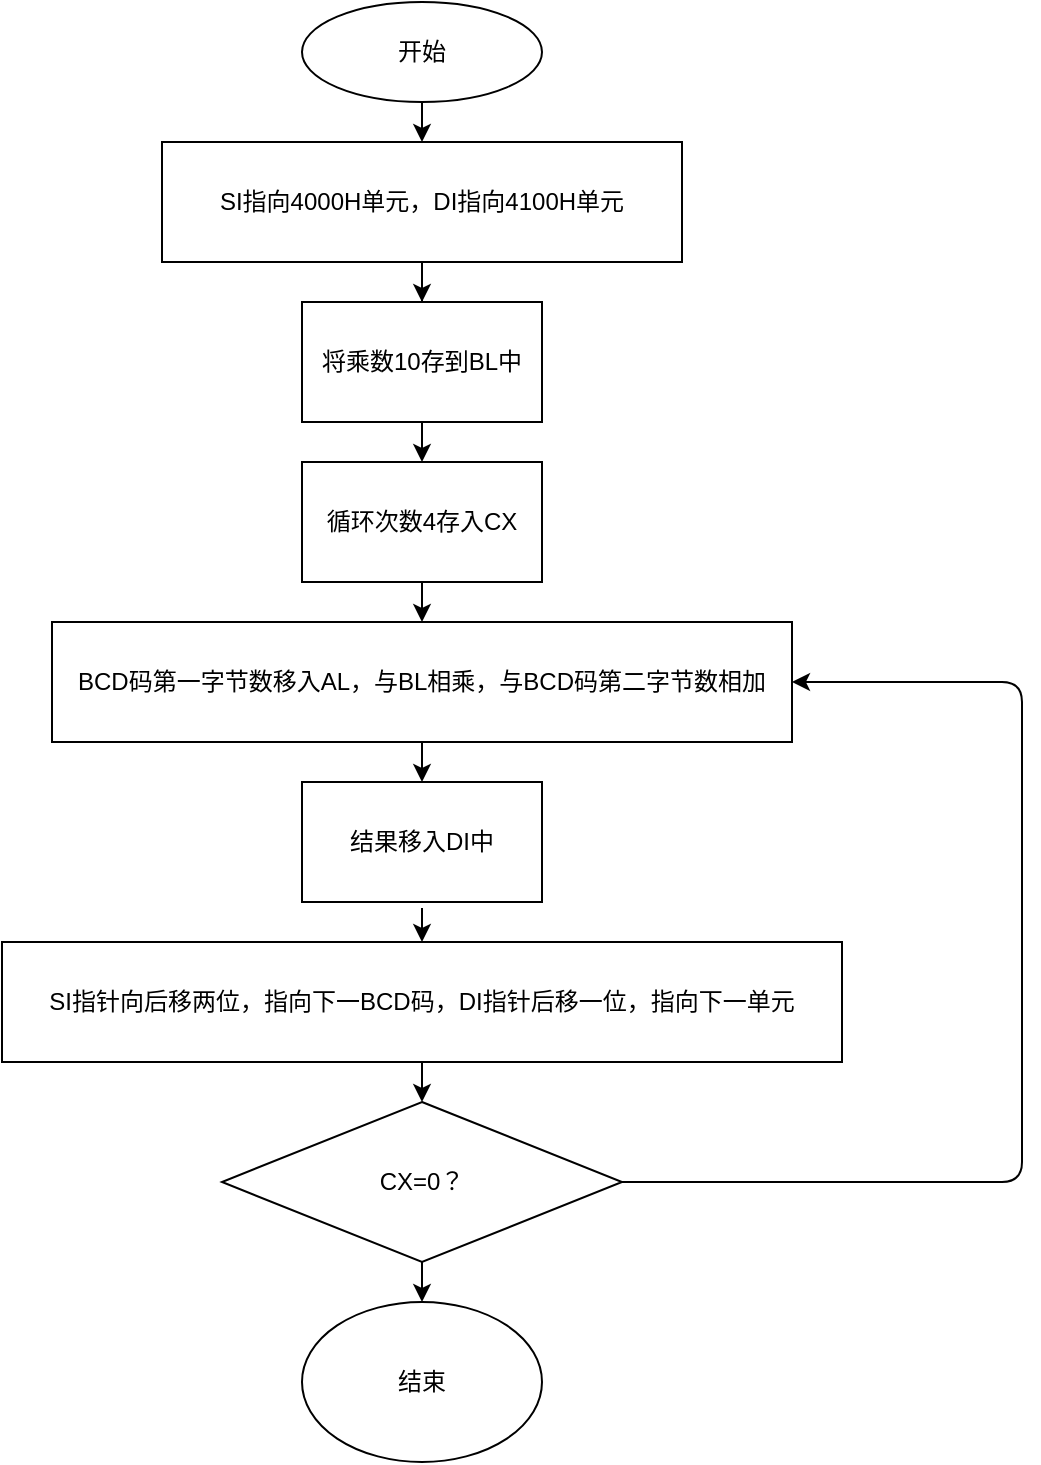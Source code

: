 <mxfile version="14.7.3" type="github">
  <diagram id="hR06MYBFWdirMz5iL5Hz" name="Page-1">
    <mxGraphModel dx="1929" dy="555" grid="1" gridSize="10" guides="1" tooltips="1" connect="1" arrows="1" fold="1" page="1" pageScale="1" pageWidth="827" pageHeight="1169" math="0" shadow="0">
      <root>
        <mxCell id="0" />
        <mxCell id="1" parent="0" />
        <mxCell id="n9eG2vF8F2sls_XnIKbC-2" value="开始" style="ellipse;whiteSpace=wrap;html=1;" parent="1" vertex="1">
          <mxGeometry x="110" y="10" width="120" height="50" as="geometry" />
        </mxCell>
        <mxCell id="REpQ8TJSSkyMHDdXF8tu-3" style="edgeStyle=orthogonalEdgeStyle;rounded=0;orthogonalLoop=1;jettySize=auto;html=1;entryX=0.5;entryY=0;entryDx=0;entryDy=0;" edge="1" parent="1" source="n9eG2vF8F2sls_XnIKbC-4" target="n9eG2vF8F2sls_XnIKbC-5">
          <mxGeometry relative="1" as="geometry" />
        </mxCell>
        <mxCell id="n9eG2vF8F2sls_XnIKbC-4" value="SI指向4000H单元，DI指向4100H单元" style="rounded=0;whiteSpace=wrap;html=1;" parent="1" vertex="1">
          <mxGeometry x="40" y="80" width="260" height="60" as="geometry" />
        </mxCell>
        <mxCell id="n9eG2vF8F2sls_XnIKbC-5" value="将乘数10存到BL中" style="rounded=0;whiteSpace=wrap;html=1;" parent="1" vertex="1">
          <mxGeometry x="110" y="160" width="120" height="60" as="geometry" />
        </mxCell>
        <mxCell id="n9eG2vF8F2sls_XnIKbC-6" value="循环次数4存入CX" style="rounded=0;whiteSpace=wrap;html=1;" parent="1" vertex="1">
          <mxGeometry x="110" y="240" width="120" height="60" as="geometry" />
        </mxCell>
        <mxCell id="n9eG2vF8F2sls_XnIKbC-7" value="BCD码第一字节数移入AL，与BL相乘，与BCD码第二字节数相加" style="rounded=0;whiteSpace=wrap;html=1;" parent="1" vertex="1">
          <mxGeometry x="-15" y="320" width="370" height="60" as="geometry" />
        </mxCell>
        <mxCell id="n9eG2vF8F2sls_XnIKbC-8" value="结果移入DI中" style="rounded=0;whiteSpace=wrap;html=1;" parent="1" vertex="1">
          <mxGeometry x="110" y="400" width="120" height="60" as="geometry" />
        </mxCell>
        <mxCell id="n9eG2vF8F2sls_XnIKbC-9" value="SI指针向后移两位，指向下一BCD码，DI指针后移一位，指向下一单元" style="rounded=0;whiteSpace=wrap;html=1;" parent="1" vertex="1">
          <mxGeometry x="-40" y="480" width="420" height="60" as="geometry" />
        </mxCell>
        <mxCell id="n9eG2vF8F2sls_XnIKbC-10" value="CX=0？" style="rhombus;whiteSpace=wrap;html=1;" parent="1" vertex="1">
          <mxGeometry x="70" y="560" width="200" height="80" as="geometry" />
        </mxCell>
        <mxCell id="n9eG2vF8F2sls_XnIKbC-11" value="结束" style="ellipse;whiteSpace=wrap;html=1;" parent="1" vertex="1">
          <mxGeometry x="110" y="660" width="120" height="80" as="geometry" />
        </mxCell>
        <mxCell id="REpQ8TJSSkyMHDdXF8tu-2" value="" style="endArrow=classic;html=1;exitX=0.5;exitY=1;exitDx=0;exitDy=0;" edge="1" parent="1" source="n9eG2vF8F2sls_XnIKbC-2" target="n9eG2vF8F2sls_XnIKbC-4">
          <mxGeometry width="50" height="50" relative="1" as="geometry">
            <mxPoint x="260" y="60" as="sourcePoint" />
            <mxPoint x="310" y="10" as="targetPoint" />
          </mxGeometry>
        </mxCell>
        <mxCell id="REpQ8TJSSkyMHDdXF8tu-5" value="" style="endArrow=classic;html=1;exitX=0.5;exitY=1;exitDx=0;exitDy=0;" edge="1" parent="1" source="n9eG2vF8F2sls_XnIKbC-5" target="n9eG2vF8F2sls_XnIKbC-6">
          <mxGeometry width="50" height="50" relative="1" as="geometry">
            <mxPoint x="320" y="260" as="sourcePoint" />
            <mxPoint x="370" y="210" as="targetPoint" />
          </mxGeometry>
        </mxCell>
        <mxCell id="REpQ8TJSSkyMHDdXF8tu-6" value="" style="endArrow=classic;html=1;exitX=0.5;exitY=1;exitDx=0;exitDy=0;entryX=0.5;entryY=0;entryDx=0;entryDy=0;" edge="1" parent="1" source="n9eG2vF8F2sls_XnIKbC-6" target="n9eG2vF8F2sls_XnIKbC-7">
          <mxGeometry width="50" height="50" relative="1" as="geometry">
            <mxPoint x="410" y="290" as="sourcePoint" />
            <mxPoint x="460" y="240" as="targetPoint" />
          </mxGeometry>
        </mxCell>
        <mxCell id="REpQ8TJSSkyMHDdXF8tu-7" value="" style="endArrow=classic;html=1;exitX=0.5;exitY=1;exitDx=0;exitDy=0;" edge="1" parent="1" source="n9eG2vF8F2sls_XnIKbC-7" target="n9eG2vF8F2sls_XnIKbC-8">
          <mxGeometry width="50" height="50" relative="1" as="geometry">
            <mxPoint x="430" y="420" as="sourcePoint" />
            <mxPoint x="480" y="370" as="targetPoint" />
          </mxGeometry>
        </mxCell>
        <mxCell id="REpQ8TJSSkyMHDdXF8tu-8" value="" style="endArrow=classic;html=1;" edge="1" parent="1" target="n9eG2vF8F2sls_XnIKbC-9">
          <mxGeometry width="50" height="50" relative="1" as="geometry">
            <mxPoint x="170" y="463" as="sourcePoint" />
            <mxPoint x="470" y="430" as="targetPoint" />
          </mxGeometry>
        </mxCell>
        <mxCell id="REpQ8TJSSkyMHDdXF8tu-9" value="" style="endArrow=classic;html=1;exitX=0.5;exitY=1;exitDx=0;exitDy=0;entryX=0.5;entryY=0;entryDx=0;entryDy=0;" edge="1" parent="1" source="n9eG2vF8F2sls_XnIKbC-9" target="n9eG2vF8F2sls_XnIKbC-10">
          <mxGeometry width="50" height="50" relative="1" as="geometry">
            <mxPoint x="350" y="610" as="sourcePoint" />
            <mxPoint x="400" y="560" as="targetPoint" />
          </mxGeometry>
        </mxCell>
        <mxCell id="REpQ8TJSSkyMHDdXF8tu-10" value="" style="endArrow=classic;html=1;exitX=1;exitY=0.5;exitDx=0;exitDy=0;entryX=1;entryY=0.5;entryDx=0;entryDy=0;" edge="1" parent="1" source="n9eG2vF8F2sls_XnIKbC-10" target="n9eG2vF8F2sls_XnIKbC-7">
          <mxGeometry width="50" height="50" relative="1" as="geometry">
            <mxPoint x="340" y="650" as="sourcePoint" />
            <mxPoint x="390" y="600" as="targetPoint" />
            <Array as="points">
              <mxPoint x="470" y="600" />
              <mxPoint x="470" y="350" />
            </Array>
          </mxGeometry>
        </mxCell>
        <mxCell id="REpQ8TJSSkyMHDdXF8tu-11" value="" style="endArrow=classic;html=1;exitX=0.5;exitY=1;exitDx=0;exitDy=0;entryX=0.5;entryY=0;entryDx=0;entryDy=0;" edge="1" parent="1" source="n9eG2vF8F2sls_XnIKbC-10" target="n9eG2vF8F2sls_XnIKbC-11">
          <mxGeometry width="50" height="50" relative="1" as="geometry">
            <mxPoint x="270" y="690" as="sourcePoint" />
            <mxPoint x="320" y="640" as="targetPoint" />
          </mxGeometry>
        </mxCell>
      </root>
    </mxGraphModel>
  </diagram>
</mxfile>
